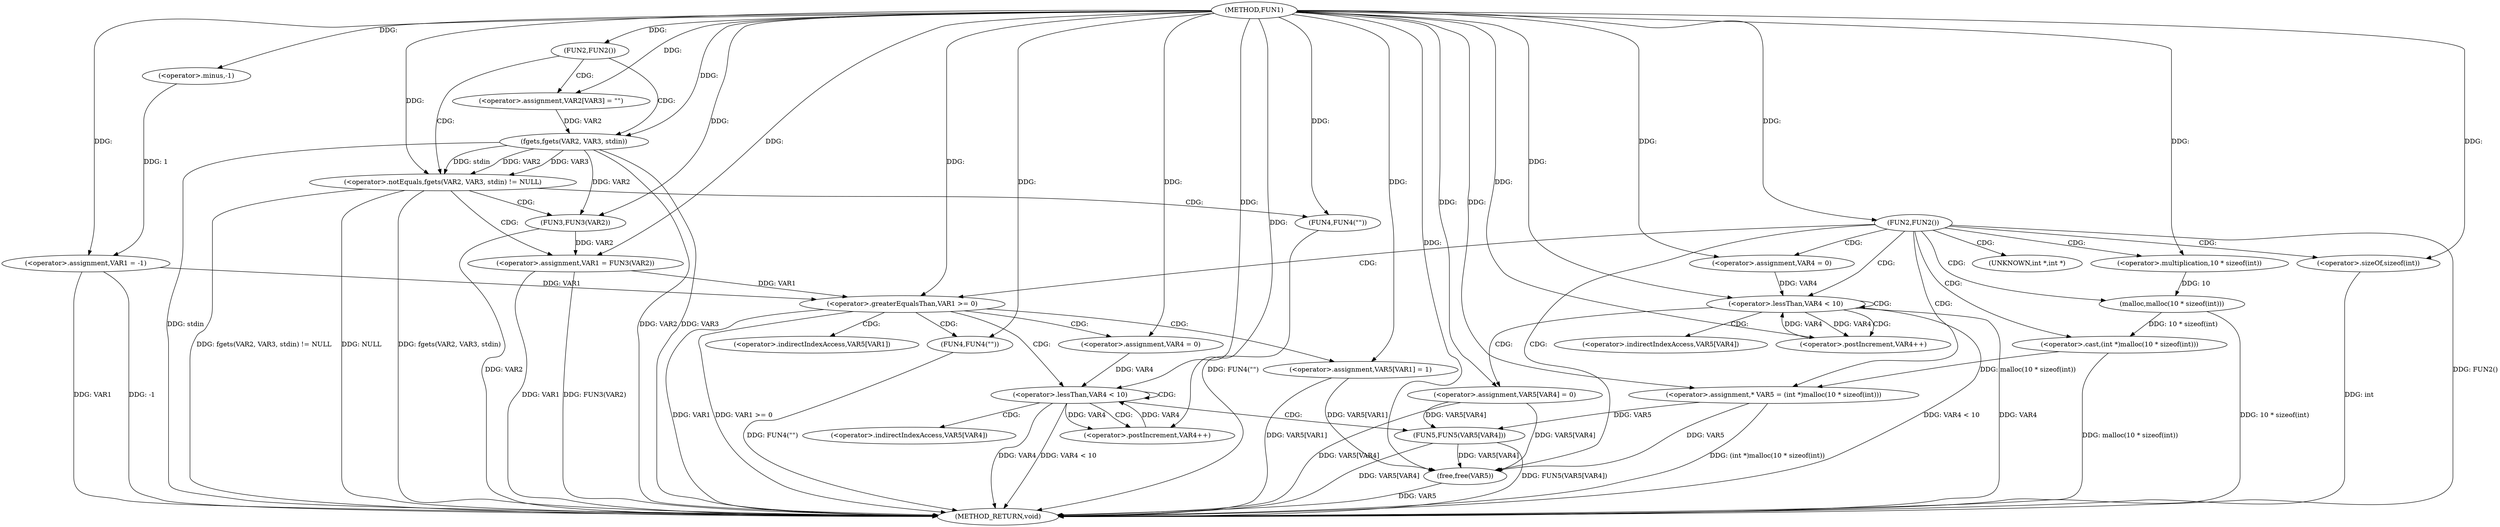 digraph FUN1 {  
"1000100" [label = "(METHOD,FUN1)" ]
"1000191" [label = "(METHOD_RETURN,void)" ]
"1000103" [label = "(<operator>.assignment,VAR1 = -1)" ]
"1000105" [label = "(<operator>.minus,-1)" ]
"1000108" [label = "(FUN2,FUN2())" ]
"1000112" [label = "(<operator>.assignment,VAR2[VAR3] = \"\")" ]
"1000116" [label = "(<operator>.notEquals,fgets(VAR2, VAR3, stdin) != NULL)" ]
"1000117" [label = "(fgets,fgets(VAR2, VAR3, stdin))" ]
"1000123" [label = "(<operator>.assignment,VAR1 = FUN3(VAR2))" ]
"1000125" [label = "(FUN3,FUN3(VAR2))" ]
"1000129" [label = "(FUN4,FUN4(\"\"))" ]
"1000132" [label = "(FUN2,FUN2())" ]
"1000137" [label = "(<operator>.assignment,* VAR5 = (int *)malloc(10 * sizeof(int)))" ]
"1000139" [label = "(<operator>.cast,(int *)malloc(10 * sizeof(int)))" ]
"1000141" [label = "(malloc,malloc(10 * sizeof(int)))" ]
"1000142" [label = "(<operator>.multiplication,10 * sizeof(int))" ]
"1000144" [label = "(<operator>.sizeOf,sizeof(int))" ]
"1000147" [label = "(<operator>.assignment,VAR4 = 0)" ]
"1000150" [label = "(<operator>.lessThan,VAR4 < 10)" ]
"1000153" [label = "(<operator>.postIncrement,VAR4++)" ]
"1000156" [label = "(<operator>.assignment,VAR5[VAR4] = 0)" ]
"1000162" [label = "(<operator>.greaterEqualsThan,VAR1 >= 0)" ]
"1000166" [label = "(<operator>.assignment,VAR5[VAR1] = 1)" ]
"1000172" [label = "(<operator>.assignment,VAR4 = 0)" ]
"1000175" [label = "(<operator>.lessThan,VAR4 < 10)" ]
"1000178" [label = "(<operator>.postIncrement,VAR4++)" ]
"1000181" [label = "(FUN5,FUN5(VAR5[VAR4]))" ]
"1000187" [label = "(FUN4,FUN4(\"\"))" ]
"1000189" [label = "(free,free(VAR5))" ]
"1000140" [label = "(UNKNOWN,int *,int *)" ]
"1000157" [label = "(<operator>.indirectIndexAccess,VAR5[VAR4])" ]
"1000167" [label = "(<operator>.indirectIndexAccess,VAR5[VAR1])" ]
"1000182" [label = "(<operator>.indirectIndexAccess,VAR5[VAR4])" ]
  "1000125" -> "1000191"  [ label = "DDG: VAR2"] 
  "1000123" -> "1000191"  [ label = "DDG: FUN3(VAR2)"] 
  "1000150" -> "1000191"  [ label = "DDG: VAR4"] 
  "1000189" -> "1000191"  [ label = "DDG: VAR5"] 
  "1000156" -> "1000191"  [ label = "DDG: VAR5[VAR4]"] 
  "1000103" -> "1000191"  [ label = "DDG: VAR1"] 
  "1000103" -> "1000191"  [ label = "DDG: -1"] 
  "1000181" -> "1000191"  [ label = "DDG: FUN5(VAR5[VAR4])"] 
  "1000116" -> "1000191"  [ label = "DDG: NULL"] 
  "1000175" -> "1000191"  [ label = "DDG: VAR4"] 
  "1000117" -> "1000191"  [ label = "DDG: VAR2"] 
  "1000117" -> "1000191"  [ label = "DDG: stdin"] 
  "1000144" -> "1000191"  [ label = "DDG: int"] 
  "1000150" -> "1000191"  [ label = "DDG: VAR4 < 10"] 
  "1000117" -> "1000191"  [ label = "DDG: VAR3"] 
  "1000123" -> "1000191"  [ label = "DDG: VAR1"] 
  "1000181" -> "1000191"  [ label = "DDG: VAR5[VAR4]"] 
  "1000116" -> "1000191"  [ label = "DDG: fgets(VAR2, VAR3, stdin)"] 
  "1000187" -> "1000191"  [ label = "DDG: FUN4(\"\")"] 
  "1000141" -> "1000191"  [ label = "DDG: 10 * sizeof(int)"] 
  "1000132" -> "1000191"  [ label = "DDG: FUN2()"] 
  "1000139" -> "1000191"  [ label = "DDG: malloc(10 * sizeof(int))"] 
  "1000137" -> "1000191"  [ label = "DDG: (int *)malloc(10 * sizeof(int))"] 
  "1000129" -> "1000191"  [ label = "DDG: FUN4(\"\")"] 
  "1000166" -> "1000191"  [ label = "DDG: VAR5[VAR1]"] 
  "1000162" -> "1000191"  [ label = "DDG: VAR1"] 
  "1000162" -> "1000191"  [ label = "DDG: VAR1 >= 0"] 
  "1000116" -> "1000191"  [ label = "DDG: fgets(VAR2, VAR3, stdin) != NULL"] 
  "1000175" -> "1000191"  [ label = "DDG: VAR4 < 10"] 
  "1000105" -> "1000103"  [ label = "DDG: 1"] 
  "1000100" -> "1000103"  [ label = "DDG: "] 
  "1000100" -> "1000105"  [ label = "DDG: "] 
  "1000100" -> "1000108"  [ label = "DDG: "] 
  "1000100" -> "1000112"  [ label = "DDG: "] 
  "1000117" -> "1000116"  [ label = "DDG: VAR2"] 
  "1000117" -> "1000116"  [ label = "DDG: VAR3"] 
  "1000117" -> "1000116"  [ label = "DDG: stdin"] 
  "1000112" -> "1000117"  [ label = "DDG: VAR2"] 
  "1000100" -> "1000117"  [ label = "DDG: "] 
  "1000100" -> "1000116"  [ label = "DDG: "] 
  "1000125" -> "1000123"  [ label = "DDG: VAR2"] 
  "1000100" -> "1000123"  [ label = "DDG: "] 
  "1000117" -> "1000125"  [ label = "DDG: VAR2"] 
  "1000100" -> "1000125"  [ label = "DDG: "] 
  "1000100" -> "1000129"  [ label = "DDG: "] 
  "1000100" -> "1000132"  [ label = "DDG: "] 
  "1000139" -> "1000137"  [ label = "DDG: malloc(10 * sizeof(int))"] 
  "1000100" -> "1000137"  [ label = "DDG: "] 
  "1000141" -> "1000139"  [ label = "DDG: 10 * sizeof(int)"] 
  "1000142" -> "1000141"  [ label = "DDG: 10"] 
  "1000100" -> "1000142"  [ label = "DDG: "] 
  "1000100" -> "1000144"  [ label = "DDG: "] 
  "1000100" -> "1000147"  [ label = "DDG: "] 
  "1000147" -> "1000150"  [ label = "DDG: VAR4"] 
  "1000153" -> "1000150"  [ label = "DDG: VAR4"] 
  "1000100" -> "1000150"  [ label = "DDG: "] 
  "1000150" -> "1000153"  [ label = "DDG: VAR4"] 
  "1000100" -> "1000153"  [ label = "DDG: "] 
  "1000100" -> "1000156"  [ label = "DDG: "] 
  "1000103" -> "1000162"  [ label = "DDG: VAR1"] 
  "1000123" -> "1000162"  [ label = "DDG: VAR1"] 
  "1000100" -> "1000162"  [ label = "DDG: "] 
  "1000100" -> "1000166"  [ label = "DDG: "] 
  "1000100" -> "1000172"  [ label = "DDG: "] 
  "1000178" -> "1000175"  [ label = "DDG: VAR4"] 
  "1000172" -> "1000175"  [ label = "DDG: VAR4"] 
  "1000100" -> "1000175"  [ label = "DDG: "] 
  "1000175" -> "1000178"  [ label = "DDG: VAR4"] 
  "1000100" -> "1000178"  [ label = "DDG: "] 
  "1000156" -> "1000181"  [ label = "DDG: VAR5[VAR4]"] 
  "1000137" -> "1000181"  [ label = "DDG: VAR5"] 
  "1000100" -> "1000187"  [ label = "DDG: "] 
  "1000181" -> "1000189"  [ label = "DDG: VAR5[VAR4]"] 
  "1000156" -> "1000189"  [ label = "DDG: VAR5[VAR4]"] 
  "1000166" -> "1000189"  [ label = "DDG: VAR5[VAR1]"] 
  "1000137" -> "1000189"  [ label = "DDG: VAR5"] 
  "1000100" -> "1000189"  [ label = "DDG: "] 
  "1000108" -> "1000117"  [ label = "CDG: "] 
  "1000108" -> "1000112"  [ label = "CDG: "] 
  "1000108" -> "1000116"  [ label = "CDG: "] 
  "1000116" -> "1000125"  [ label = "CDG: "] 
  "1000116" -> "1000129"  [ label = "CDG: "] 
  "1000116" -> "1000123"  [ label = "CDG: "] 
  "1000132" -> "1000142"  [ label = "CDG: "] 
  "1000132" -> "1000141"  [ label = "CDG: "] 
  "1000132" -> "1000150"  [ label = "CDG: "] 
  "1000132" -> "1000139"  [ label = "CDG: "] 
  "1000132" -> "1000144"  [ label = "CDG: "] 
  "1000132" -> "1000189"  [ label = "CDG: "] 
  "1000132" -> "1000137"  [ label = "CDG: "] 
  "1000132" -> "1000147"  [ label = "CDG: "] 
  "1000132" -> "1000162"  [ label = "CDG: "] 
  "1000132" -> "1000140"  [ label = "CDG: "] 
  "1000150" -> "1000153"  [ label = "CDG: "] 
  "1000150" -> "1000156"  [ label = "CDG: "] 
  "1000150" -> "1000150"  [ label = "CDG: "] 
  "1000150" -> "1000157"  [ label = "CDG: "] 
  "1000162" -> "1000166"  [ label = "CDG: "] 
  "1000162" -> "1000172"  [ label = "CDG: "] 
  "1000162" -> "1000167"  [ label = "CDG: "] 
  "1000162" -> "1000175"  [ label = "CDG: "] 
  "1000162" -> "1000187"  [ label = "CDG: "] 
  "1000175" -> "1000182"  [ label = "CDG: "] 
  "1000175" -> "1000178"  [ label = "CDG: "] 
  "1000175" -> "1000175"  [ label = "CDG: "] 
  "1000175" -> "1000181"  [ label = "CDG: "] 
}
